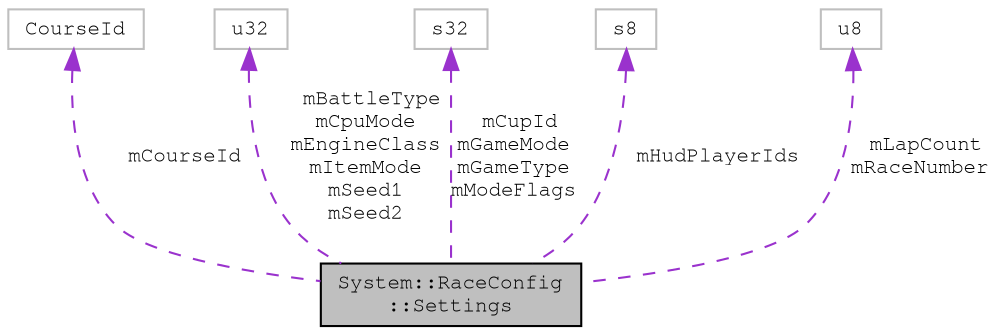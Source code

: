 digraph "System::RaceConfig::Settings"
{
 // LATEX_PDF_SIZE
  edge [fontname="FreeMono",fontsize="10",labelfontname="FreeMono",labelfontsize="10"];
  node [fontname="FreeMono",fontsize="10",shape=record];
  Node1 [label="System::RaceConfig\l::Settings",height=0.2,width=0.4,color="black", fillcolor="grey75", style="filled", fontcolor="black",tooltip=" "];
  Node2 -> Node1 [dir="back",color="darkorchid3",fontsize="10",style="dashed",label=" mCourseId" ,fontname="FreeMono"];
  Node2 [label="CourseId",height=0.2,width=0.4,color="grey75", fillcolor="white", style="filled",tooltip=" "];
  Node3 -> Node1 [dir="back",color="darkorchid3",fontsize="10",style="dashed",label=" mBattleType\nmCpuMode\nmEngineClass\nmItemMode\nmSeed1\nmSeed2" ,fontname="FreeMono"];
  Node3 [label="u32",height=0.2,width=0.4,color="grey75", fillcolor="white", style="filled",tooltip=" "];
  Node4 -> Node1 [dir="back",color="darkorchid3",fontsize="10",style="dashed",label=" mCupId\nmGameMode\nmGameType\nmModeFlags" ,fontname="FreeMono"];
  Node4 [label="s32",height=0.2,width=0.4,color="grey75", fillcolor="white", style="filled",tooltip=" "];
  Node5 -> Node1 [dir="back",color="darkorchid3",fontsize="10",style="dashed",label=" mHudPlayerIds" ,fontname="FreeMono"];
  Node5 [label="s8",height=0.2,width=0.4,color="grey75", fillcolor="white", style="filled",tooltip=" "];
  Node6 -> Node1 [dir="back",color="darkorchid3",fontsize="10",style="dashed",label=" mLapCount\nmRaceNumber" ,fontname="FreeMono"];
  Node6 [label="u8",height=0.2,width=0.4,color="grey75", fillcolor="white", style="filled",tooltip=" "];
}
